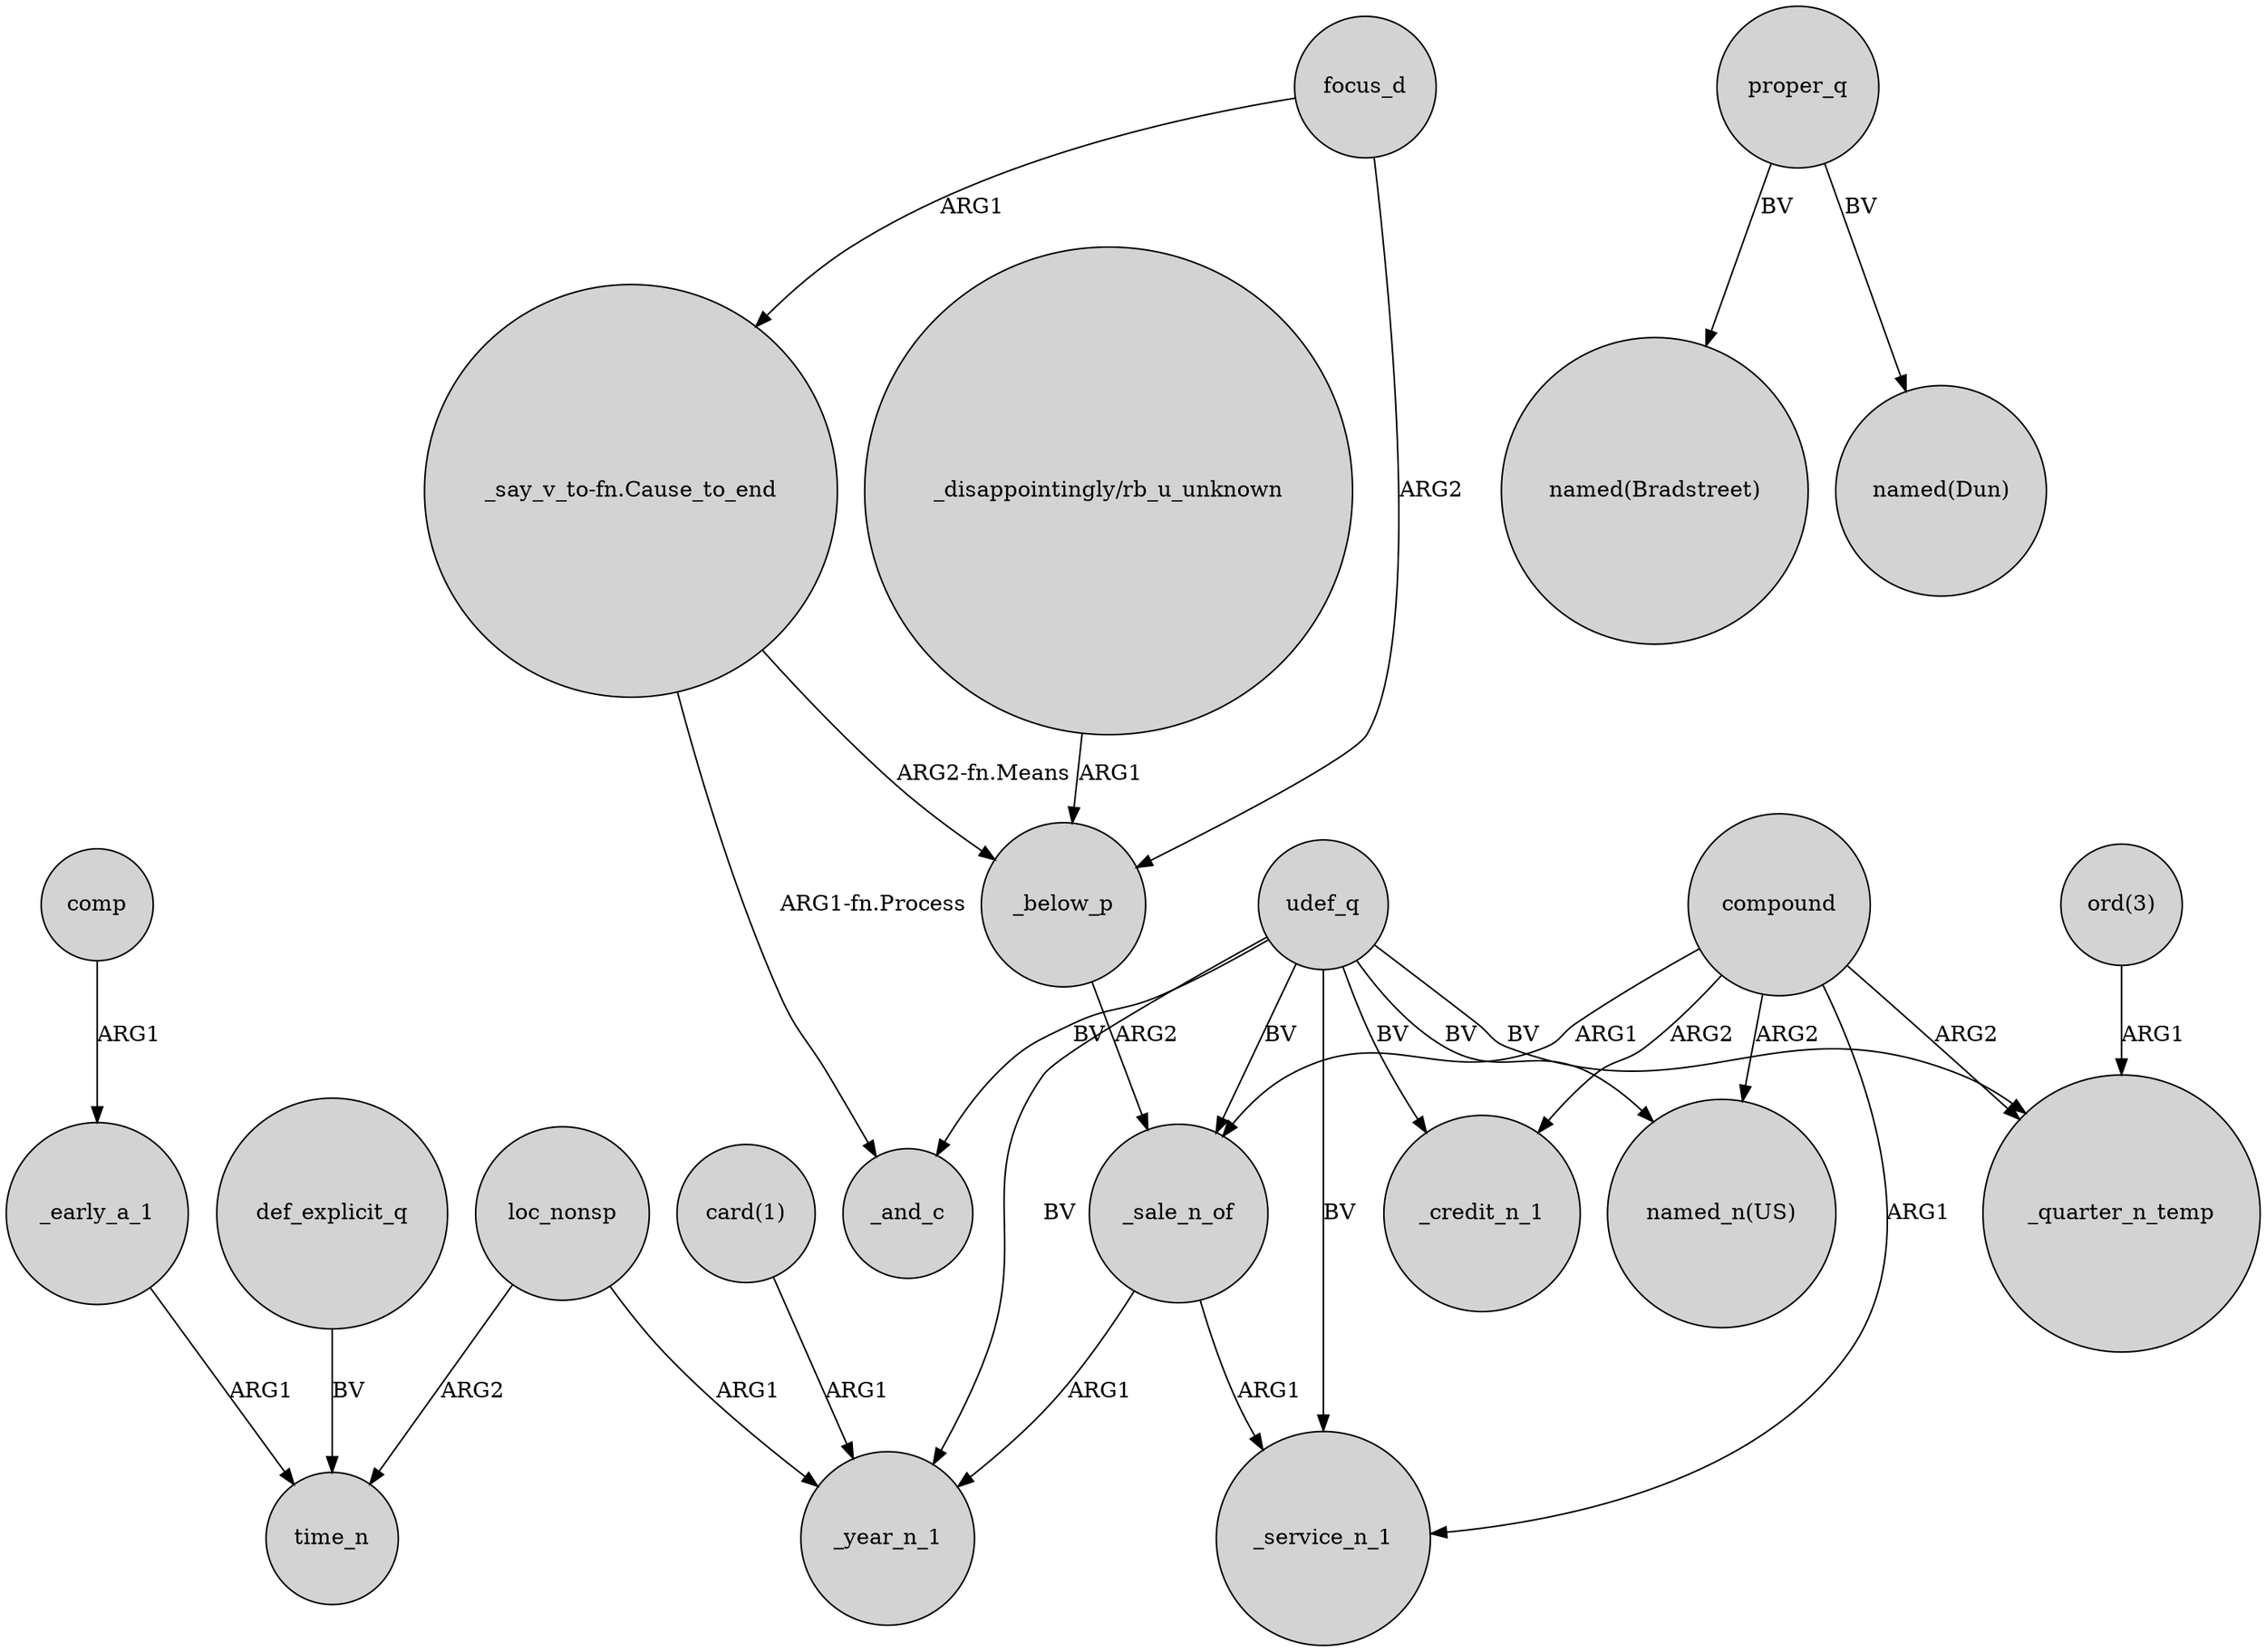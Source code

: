 digraph {
	node [shape=circle style=filled]
	_early_a_1 -> time_n [label=ARG1]
	udef_q -> _service_n_1 [label=BV]
	"ord(3)" -> _quarter_n_temp [label=ARG1]
	focus_d -> "_say_v_to-fn.Cause_to_end" [label=ARG1]
	"card(1)" -> _year_n_1 [label=ARG1]
	"_say_v_to-fn.Cause_to_end" -> _below_p [label="ARG2-fn.Means"]
	loc_nonsp -> _year_n_1 [label=ARG1]
	_sale_n_of -> _year_n_1 [label=ARG1]
	"_disappointingly/rb_u_unknown" -> _below_p [label=ARG1]
	proper_q -> "named(Bradstreet)" [label=BV]
	comp -> _early_a_1 [label=ARG1]
	_below_p -> _sale_n_of [label=ARG2]
	udef_q -> _sale_n_of [label=BV]
	udef_q -> _and_c [label=BV]
	focus_d -> _below_p [label=ARG2]
	"_say_v_to-fn.Cause_to_end" -> _and_c [label="ARG1-fn.Process"]
	compound -> _quarter_n_temp [label=ARG2]
	_sale_n_of -> _service_n_1 [label=ARG1]
	compound -> _credit_n_1 [label=ARG2]
	udef_q -> _credit_n_1 [label=BV]
	udef_q -> _quarter_n_temp [label=BV]
	def_explicit_q -> time_n [label=BV]
	udef_q -> _year_n_1 [label=BV]
	loc_nonsp -> time_n [label=ARG2]
	compound -> _service_n_1 [label=ARG1]
	compound -> "named_n(US)" [label=ARG2]
	udef_q -> "named_n(US)" [label=BV]
	compound -> _sale_n_of [label=ARG1]
	proper_q -> "named(Dun)" [label=BV]
}

